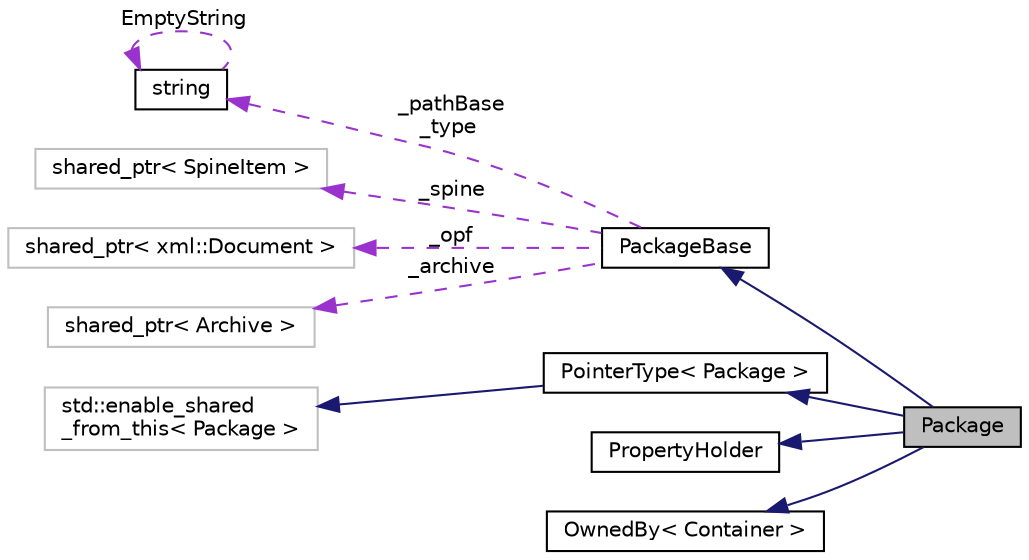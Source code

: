 digraph "Package"
{
  edge [fontname="Helvetica",fontsize="10",labelfontname="Helvetica",labelfontsize="10"];
  node [fontname="Helvetica",fontsize="10",shape=record];
  rankdir="LR";
  Node1 [label="Package",height=0.2,width=0.4,color="black", fillcolor="grey75", style="filled" fontcolor="black"];
  Node2 -> Node1 [dir="back",color="midnightblue",fontsize="10",style="solid",fontname="Helvetica"];
  Node2 [label="PackageBase",height=0.2,width=0.4,color="black", fillcolor="white", style="filled",URL="$class_package_base.xhtml"];
  Node3 -> Node2 [dir="back",color="darkorchid3",fontsize="10",style="dashed",label=" _pathBase\n_type" ,fontname="Helvetica"];
  Node3 [label="string",height=0.2,width=0.4,color="black", fillcolor="white", style="filled",URL="$classstring.xhtml"];
  Node3 -> Node3 [dir="back",color="darkorchid3",fontsize="10",style="dashed",label=" EmptyString" ,fontname="Helvetica"];
  Node4 -> Node2 [dir="back",color="darkorchid3",fontsize="10",style="dashed",label=" _spine" ,fontname="Helvetica"];
  Node4 [label="shared_ptr\< SpineItem \>",height=0.2,width=0.4,color="grey75", fillcolor="white", style="filled"];
  Node5 -> Node2 [dir="back",color="darkorchid3",fontsize="10",style="dashed",label=" _opf" ,fontname="Helvetica"];
  Node5 [label="shared_ptr\< xml::Document \>",height=0.2,width=0.4,color="grey75", fillcolor="white", style="filled"];
  Node6 -> Node2 [dir="back",color="darkorchid3",fontsize="10",style="dashed",label=" _archive" ,fontname="Helvetica"];
  Node6 [label="shared_ptr\< Archive \>",height=0.2,width=0.4,color="grey75", fillcolor="white", style="filled"];
  Node7 -> Node1 [dir="back",color="midnightblue",fontsize="10",style="solid",fontname="Helvetica"];
  Node7 [label="PointerType\< Package \>",height=0.2,width=0.4,color="black", fillcolor="white", style="filled",URL="$class_pointer_type.xhtml"];
  Node8 -> Node7 [dir="back",color="midnightblue",fontsize="10",style="solid",fontname="Helvetica"];
  Node8 [label="std::enable_shared\l_from_this\< Package \>",height=0.2,width=0.4,color="grey75", fillcolor="white", style="filled"];
  Node9 -> Node1 [dir="back",color="midnightblue",fontsize="10",style="solid",fontname="Helvetica"];
  Node9 [label="PropertyHolder",height=0.2,width=0.4,color="black", fillcolor="white", style="filled",URL="$class_property_holder.xhtml"];
  Node10 -> Node1 [dir="back",color="midnightblue",fontsize="10",style="solid",fontname="Helvetica"];
  Node10 [label="OwnedBy\< Container \>",height=0.2,width=0.4,color="black", fillcolor="white", style="filled",URL="$class_owned_by.xhtml"];
}
